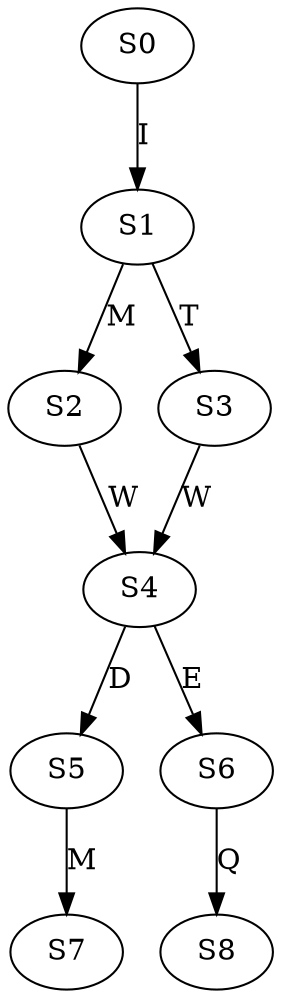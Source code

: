 strict digraph  {
	S0 -> S1 [ label = I ];
	S1 -> S2 [ label = M ];
	S1 -> S3 [ label = T ];
	S2 -> S4 [ label = W ];
	S3 -> S4 [ label = W ];
	S4 -> S5 [ label = D ];
	S4 -> S6 [ label = E ];
	S5 -> S7 [ label = M ];
	S6 -> S8 [ label = Q ];
}
